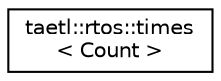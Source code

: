 digraph "Graphical Class Hierarchy"
{
  edge [fontname="Helvetica",fontsize="10",labelfontname="Helvetica",labelfontsize="10"];
  node [fontname="Helvetica",fontsize="10",shape=record];
  rankdir="LR";
  Node0 [label="taetl::rtos::times\l\< Count \>",height=0.2,width=0.4,color="black", fillcolor="white", style="filled",URL="$structtaetl_1_1rtos_1_1times.html",tooltip="Runs the task loop Count times. "];
}
